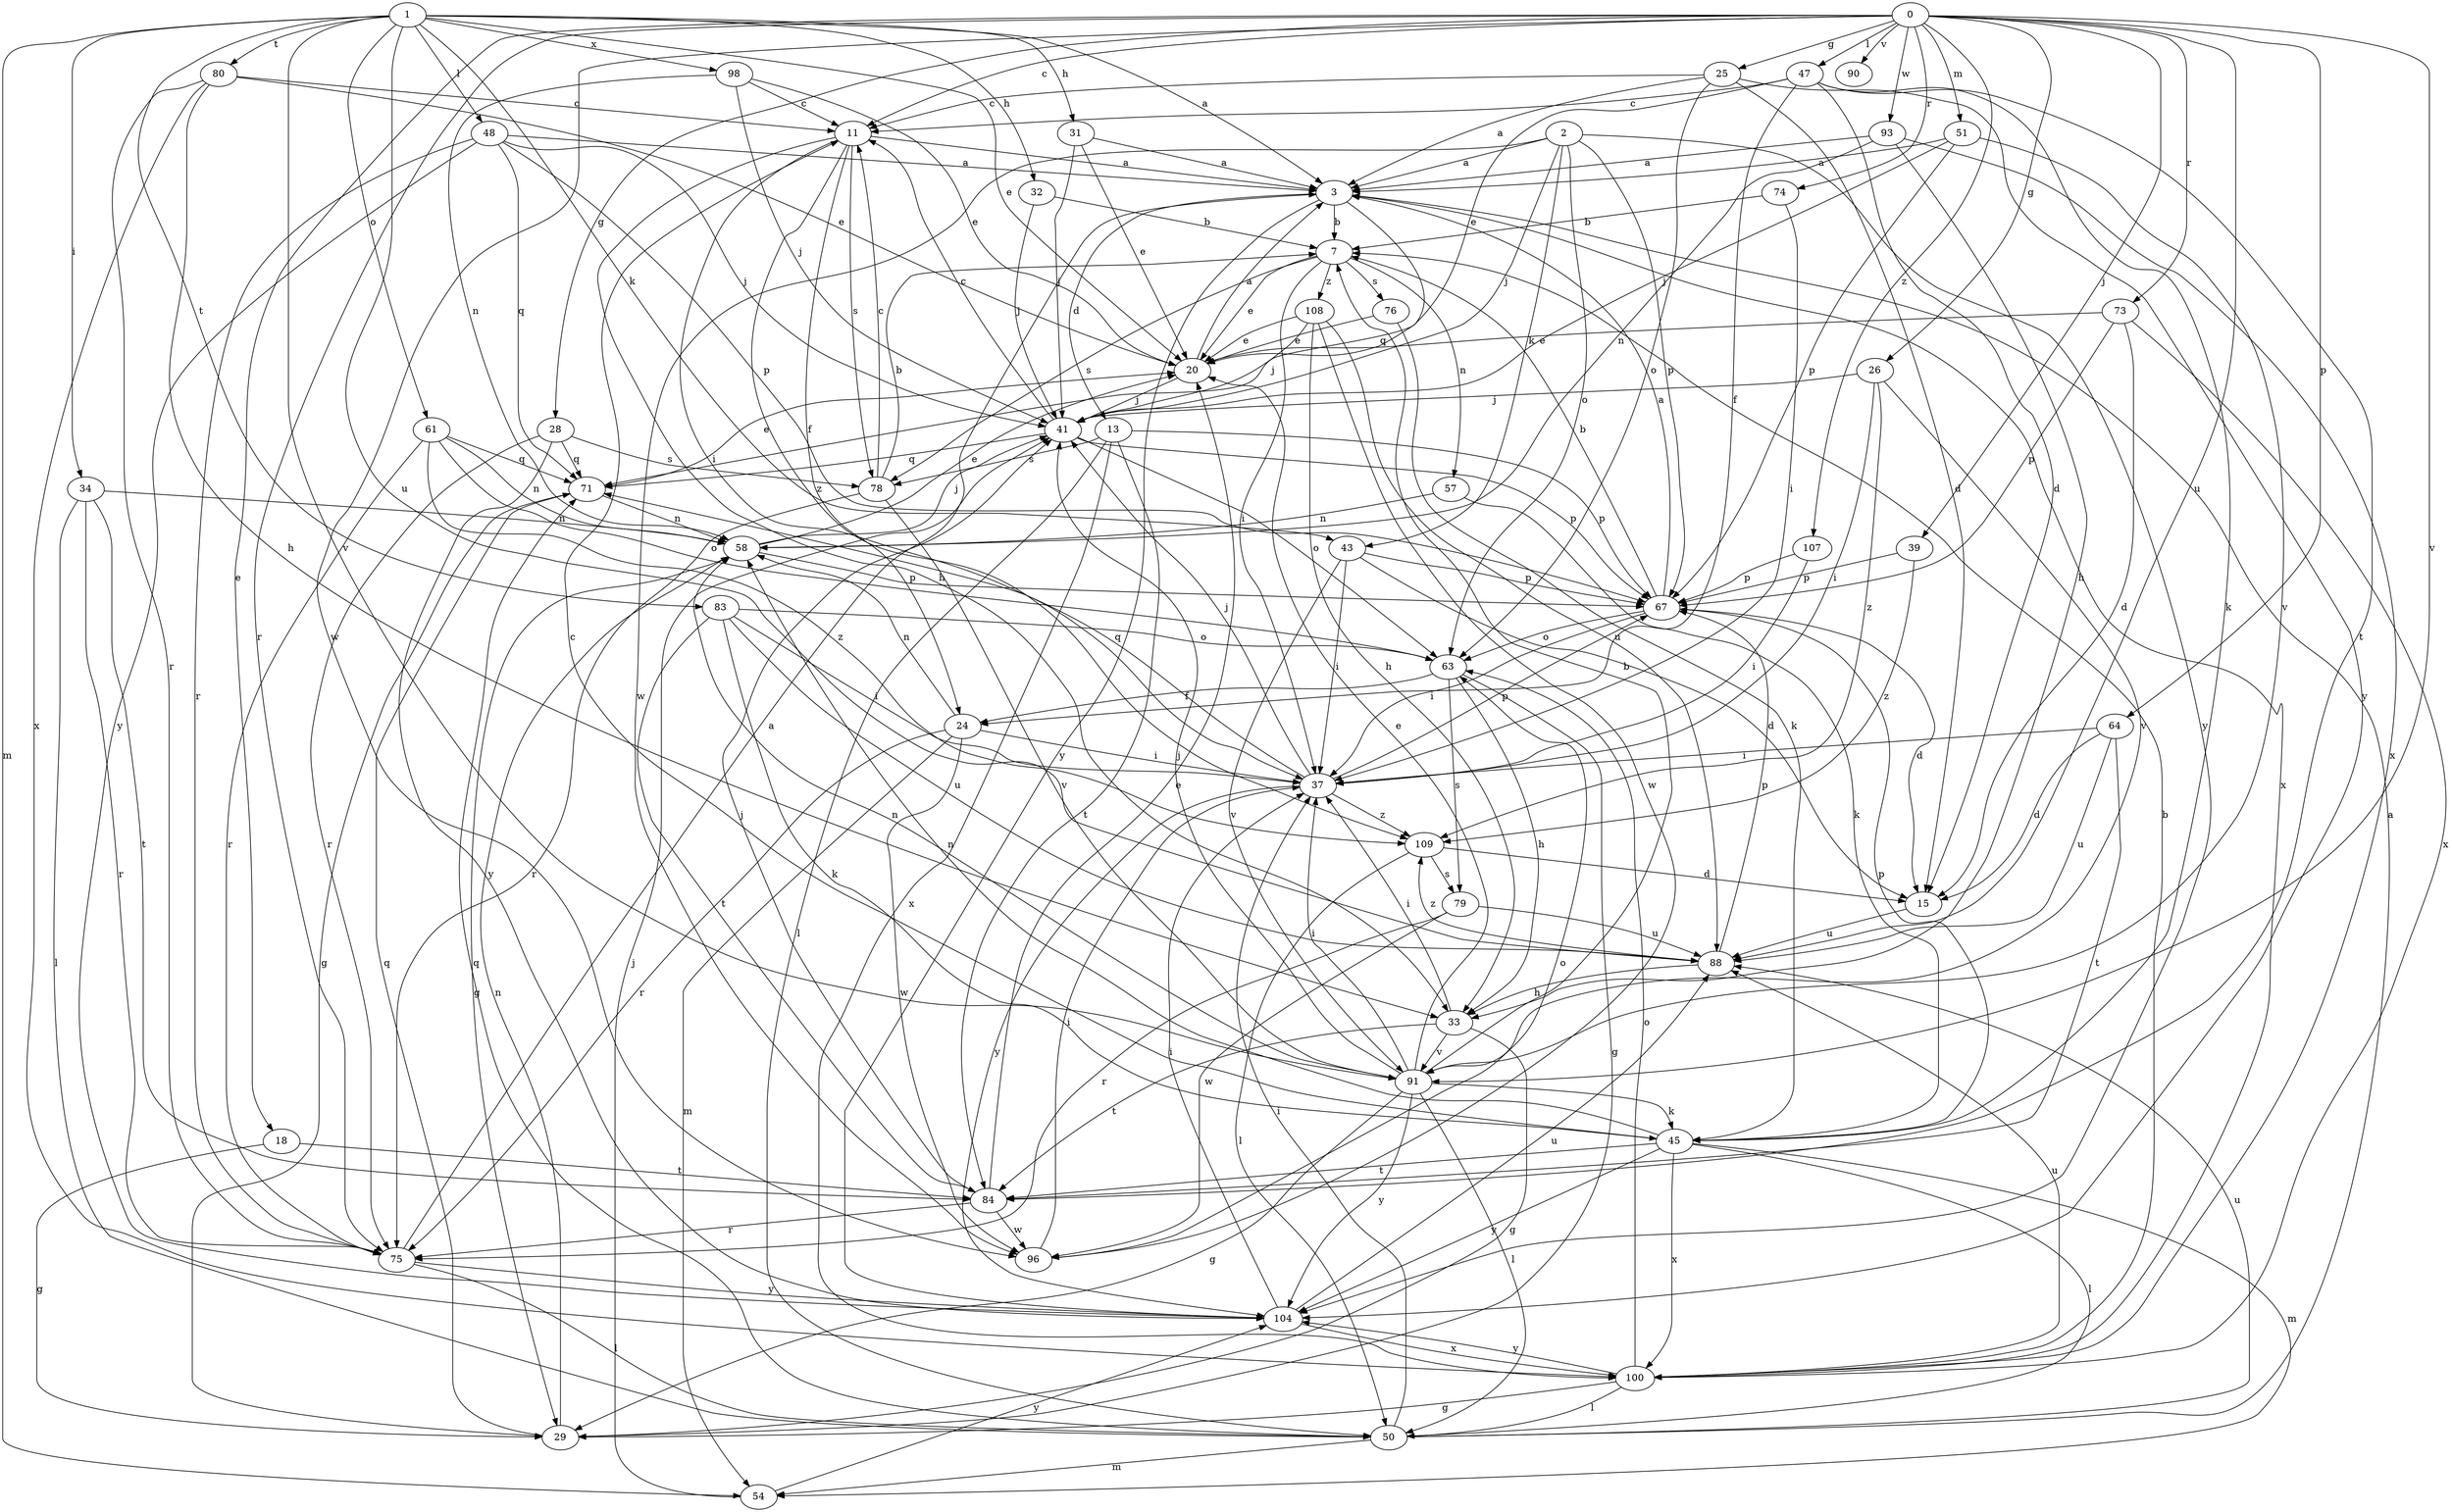 strict digraph  {
0;
1;
2;
3;
7;
11;
13;
15;
18;
20;
24;
25;
26;
28;
29;
31;
32;
33;
34;
37;
39;
41;
43;
45;
47;
48;
50;
51;
54;
57;
58;
61;
63;
64;
67;
71;
73;
74;
75;
76;
78;
79;
80;
83;
84;
88;
90;
91;
93;
96;
98;
100;
104;
107;
108;
109;
0 -> 11  [label=c];
0 -> 18  [label=e];
0 -> 25  [label=g];
0 -> 26  [label=g];
0 -> 28  [label=g];
0 -> 39  [label=j];
0 -> 47  [label=l];
0 -> 51  [label=m];
0 -> 64  [label=p];
0 -> 73  [label=r];
0 -> 74  [label=r];
0 -> 75  [label=r];
0 -> 88  [label=u];
0 -> 90  [label=v];
0 -> 91  [label=v];
0 -> 93  [label=w];
0 -> 96  [label=w];
0 -> 107  [label=z];
1 -> 3  [label=a];
1 -> 20  [label=e];
1 -> 31  [label=h];
1 -> 32  [label=h];
1 -> 34  [label=i];
1 -> 43  [label=k];
1 -> 48  [label=l];
1 -> 54  [label=m];
1 -> 61  [label=o];
1 -> 80  [label=t];
1 -> 83  [label=t];
1 -> 88  [label=u];
1 -> 91  [label=v];
1 -> 98  [label=x];
2 -> 3  [label=a];
2 -> 41  [label=j];
2 -> 43  [label=k];
2 -> 63  [label=o];
2 -> 67  [label=p];
2 -> 96  [label=w];
2 -> 104  [label=y];
3 -> 7  [label=b];
3 -> 13  [label=d];
3 -> 71  [label=q];
3 -> 100  [label=x];
3 -> 104  [label=y];
7 -> 20  [label=e];
7 -> 37  [label=i];
7 -> 57  [label=n];
7 -> 76  [label=s];
7 -> 78  [label=s];
7 -> 108  [label=z];
11 -> 3  [label=a];
11 -> 24  [label=f];
11 -> 33  [label=h];
11 -> 37  [label=i];
11 -> 78  [label=s];
11 -> 109  [label=z];
13 -> 50  [label=l];
13 -> 67  [label=p];
13 -> 78  [label=s];
13 -> 84  [label=t];
13 -> 100  [label=x];
15 -> 88  [label=u];
18 -> 29  [label=g];
18 -> 84  [label=t];
20 -> 3  [label=a];
20 -> 41  [label=j];
24 -> 37  [label=i];
24 -> 54  [label=m];
24 -> 58  [label=n];
24 -> 75  [label=r];
24 -> 96  [label=w];
25 -> 3  [label=a];
25 -> 11  [label=c];
25 -> 15  [label=d];
25 -> 63  [label=o];
25 -> 104  [label=y];
26 -> 37  [label=i];
26 -> 41  [label=j];
26 -> 91  [label=v];
26 -> 109  [label=z];
28 -> 71  [label=q];
28 -> 75  [label=r];
28 -> 78  [label=s];
28 -> 104  [label=y];
29 -> 58  [label=n];
29 -> 71  [label=q];
31 -> 3  [label=a];
31 -> 20  [label=e];
31 -> 41  [label=j];
32 -> 7  [label=b];
32 -> 41  [label=j];
33 -> 29  [label=g];
33 -> 37  [label=i];
33 -> 84  [label=t];
33 -> 91  [label=v];
34 -> 50  [label=l];
34 -> 58  [label=n];
34 -> 75  [label=r];
34 -> 84  [label=t];
37 -> 41  [label=j];
37 -> 67  [label=p];
37 -> 71  [label=q];
37 -> 104  [label=y];
37 -> 109  [label=z];
39 -> 67  [label=p];
39 -> 109  [label=z];
41 -> 11  [label=c];
41 -> 63  [label=o];
41 -> 67  [label=p];
41 -> 71  [label=q];
43 -> 15  [label=d];
43 -> 37  [label=i];
43 -> 67  [label=p];
43 -> 91  [label=v];
45 -> 11  [label=c];
45 -> 50  [label=l];
45 -> 54  [label=m];
45 -> 58  [label=n];
45 -> 67  [label=p];
45 -> 84  [label=t];
45 -> 100  [label=x];
45 -> 104  [label=y];
47 -> 11  [label=c];
47 -> 15  [label=d];
47 -> 20  [label=e];
47 -> 24  [label=f];
47 -> 45  [label=k];
47 -> 84  [label=t];
48 -> 3  [label=a];
48 -> 41  [label=j];
48 -> 67  [label=p];
48 -> 71  [label=q];
48 -> 75  [label=r];
48 -> 104  [label=y];
50 -> 3  [label=a];
50 -> 37  [label=i];
50 -> 54  [label=m];
50 -> 71  [label=q];
50 -> 88  [label=u];
51 -> 3  [label=a];
51 -> 41  [label=j];
51 -> 67  [label=p];
51 -> 91  [label=v];
54 -> 41  [label=j];
54 -> 104  [label=y];
57 -> 45  [label=k];
57 -> 58  [label=n];
58 -> 20  [label=e];
58 -> 29  [label=g];
58 -> 41  [label=j];
58 -> 67  [label=p];
61 -> 58  [label=n];
61 -> 63  [label=o];
61 -> 71  [label=q];
61 -> 75  [label=r];
61 -> 109  [label=z];
63 -> 24  [label=f];
63 -> 29  [label=g];
63 -> 33  [label=h];
63 -> 79  [label=s];
64 -> 15  [label=d];
64 -> 37  [label=i];
64 -> 84  [label=t];
64 -> 88  [label=u];
67 -> 3  [label=a];
67 -> 7  [label=b];
67 -> 15  [label=d];
67 -> 37  [label=i];
67 -> 63  [label=o];
71 -> 20  [label=e];
71 -> 29  [label=g];
71 -> 58  [label=n];
73 -> 15  [label=d];
73 -> 20  [label=e];
73 -> 67  [label=p];
73 -> 100  [label=x];
74 -> 7  [label=b];
74 -> 37  [label=i];
75 -> 3  [label=a];
75 -> 50  [label=l];
75 -> 104  [label=y];
76 -> 20  [label=e];
76 -> 45  [label=k];
78 -> 7  [label=b];
78 -> 11  [label=c];
78 -> 75  [label=r];
78 -> 91  [label=v];
79 -> 75  [label=r];
79 -> 88  [label=u];
79 -> 96  [label=w];
80 -> 11  [label=c];
80 -> 20  [label=e];
80 -> 33  [label=h];
80 -> 75  [label=r];
80 -> 100  [label=x];
83 -> 37  [label=i];
83 -> 45  [label=k];
83 -> 63  [label=o];
83 -> 84  [label=t];
83 -> 88  [label=u];
84 -> 20  [label=e];
84 -> 41  [label=j];
84 -> 75  [label=r];
84 -> 96  [label=w];
88 -> 33  [label=h];
88 -> 67  [label=p];
88 -> 109  [label=z];
91 -> 7  [label=b];
91 -> 20  [label=e];
91 -> 29  [label=g];
91 -> 37  [label=i];
91 -> 41  [label=j];
91 -> 45  [label=k];
91 -> 50  [label=l];
91 -> 58  [label=n];
91 -> 104  [label=y];
93 -> 3  [label=a];
93 -> 33  [label=h];
93 -> 58  [label=n];
93 -> 100  [label=x];
96 -> 37  [label=i];
96 -> 63  [label=o];
98 -> 11  [label=c];
98 -> 20  [label=e];
98 -> 41  [label=j];
98 -> 58  [label=n];
100 -> 7  [label=b];
100 -> 29  [label=g];
100 -> 50  [label=l];
100 -> 63  [label=o];
100 -> 88  [label=u];
100 -> 104  [label=y];
104 -> 37  [label=i];
104 -> 88  [label=u];
104 -> 100  [label=x];
107 -> 37  [label=i];
107 -> 67  [label=p];
108 -> 20  [label=e];
108 -> 33  [label=h];
108 -> 41  [label=j];
108 -> 88  [label=u];
108 -> 96  [label=w];
109 -> 15  [label=d];
109 -> 50  [label=l];
109 -> 79  [label=s];
}
